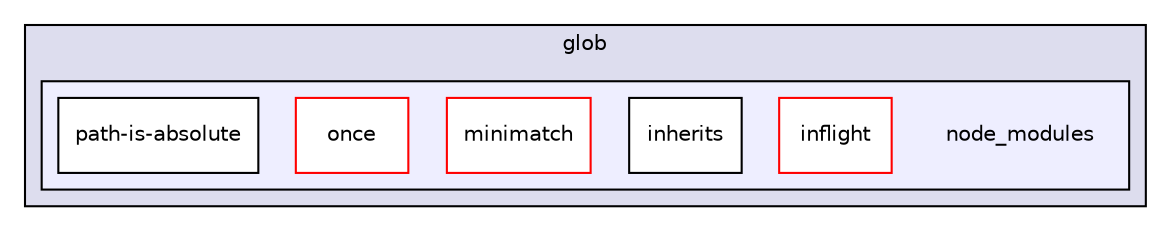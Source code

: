 digraph "gulp-src/node_modules/gulp/node_modules/liftoff/node_modules/findup-sync/node_modules/glob/node_modules" {
  compound=true
  node [ fontsize="10", fontname="Helvetica"];
  edge [ labelfontsize="10", labelfontname="Helvetica"];
  subgraph clusterdir_ce693b41987448036411eab2f34eb907 {
    graph [ bgcolor="#ddddee", pencolor="black", label="glob" fontname="Helvetica", fontsize="10", URL="dir_ce693b41987448036411eab2f34eb907.html"]
  subgraph clusterdir_883abe6152bd7d82b8215b796b077315 {
    graph [ bgcolor="#eeeeff", pencolor="black", label="" URL="dir_883abe6152bd7d82b8215b796b077315.html"];
    dir_883abe6152bd7d82b8215b796b077315 [shape=plaintext label="node_modules"];
    dir_1afbf30f63f68875ce38c355aafe8e27 [shape=box label="inflight" color="red" fillcolor="white" style="filled" URL="dir_1afbf30f63f68875ce38c355aafe8e27.html"];
    dir_214e32ee67b7f3f50d9fd562debe6871 [shape=box label="inherits" color="black" fillcolor="white" style="filled" URL="dir_214e32ee67b7f3f50d9fd562debe6871.html"];
    dir_7ee447991a60ffddc722d1c905cc04a4 [shape=box label="minimatch" color="red" fillcolor="white" style="filled" URL="dir_7ee447991a60ffddc722d1c905cc04a4.html"];
    dir_eba97e177e9ee76ebb857c1dc374d39f [shape=box label="once" color="red" fillcolor="white" style="filled" URL="dir_eba97e177e9ee76ebb857c1dc374d39f.html"];
    dir_abcf0676b0d3bda1f919e371528672a9 [shape=box label="path-is-absolute" color="black" fillcolor="white" style="filled" URL="dir_abcf0676b0d3bda1f919e371528672a9.html"];
  }
  }
}
